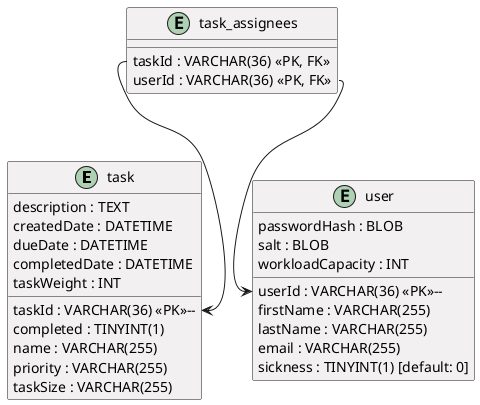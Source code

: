 @startuml

entity task #f2f0f0 {

taskId : VARCHAR(36) <<PK>>--
completed : TINYINT(1) 
name : VARCHAR(255)
description : TEXT
createdDate : DATETIME
dueDate : DATETIME
completedDate : DATETIME
priority : VARCHAR(255)
taskWeight : INT
taskSize : VARCHAR(255)
}

entity user #f2f0f0 {

userId : VARCHAR(36) <<PK>>--
firstName : VARCHAR(255)
lastName : VARCHAR(255)
email : VARCHAR(255)
passwordHash : BLOB
salt : BLOB
workloadCapacity : INT
sickness : TINYINT(1) [default: 0]
}

entity task_assignees #f2f0f0 {

taskId : VARCHAR(36) <<PK, FK>>
userId : VARCHAR(36) <<PK, FK>>
}

' Relationships
task_assignees::taskId --> task::taskId
task_assignees::userId --> user::userId

@enduml